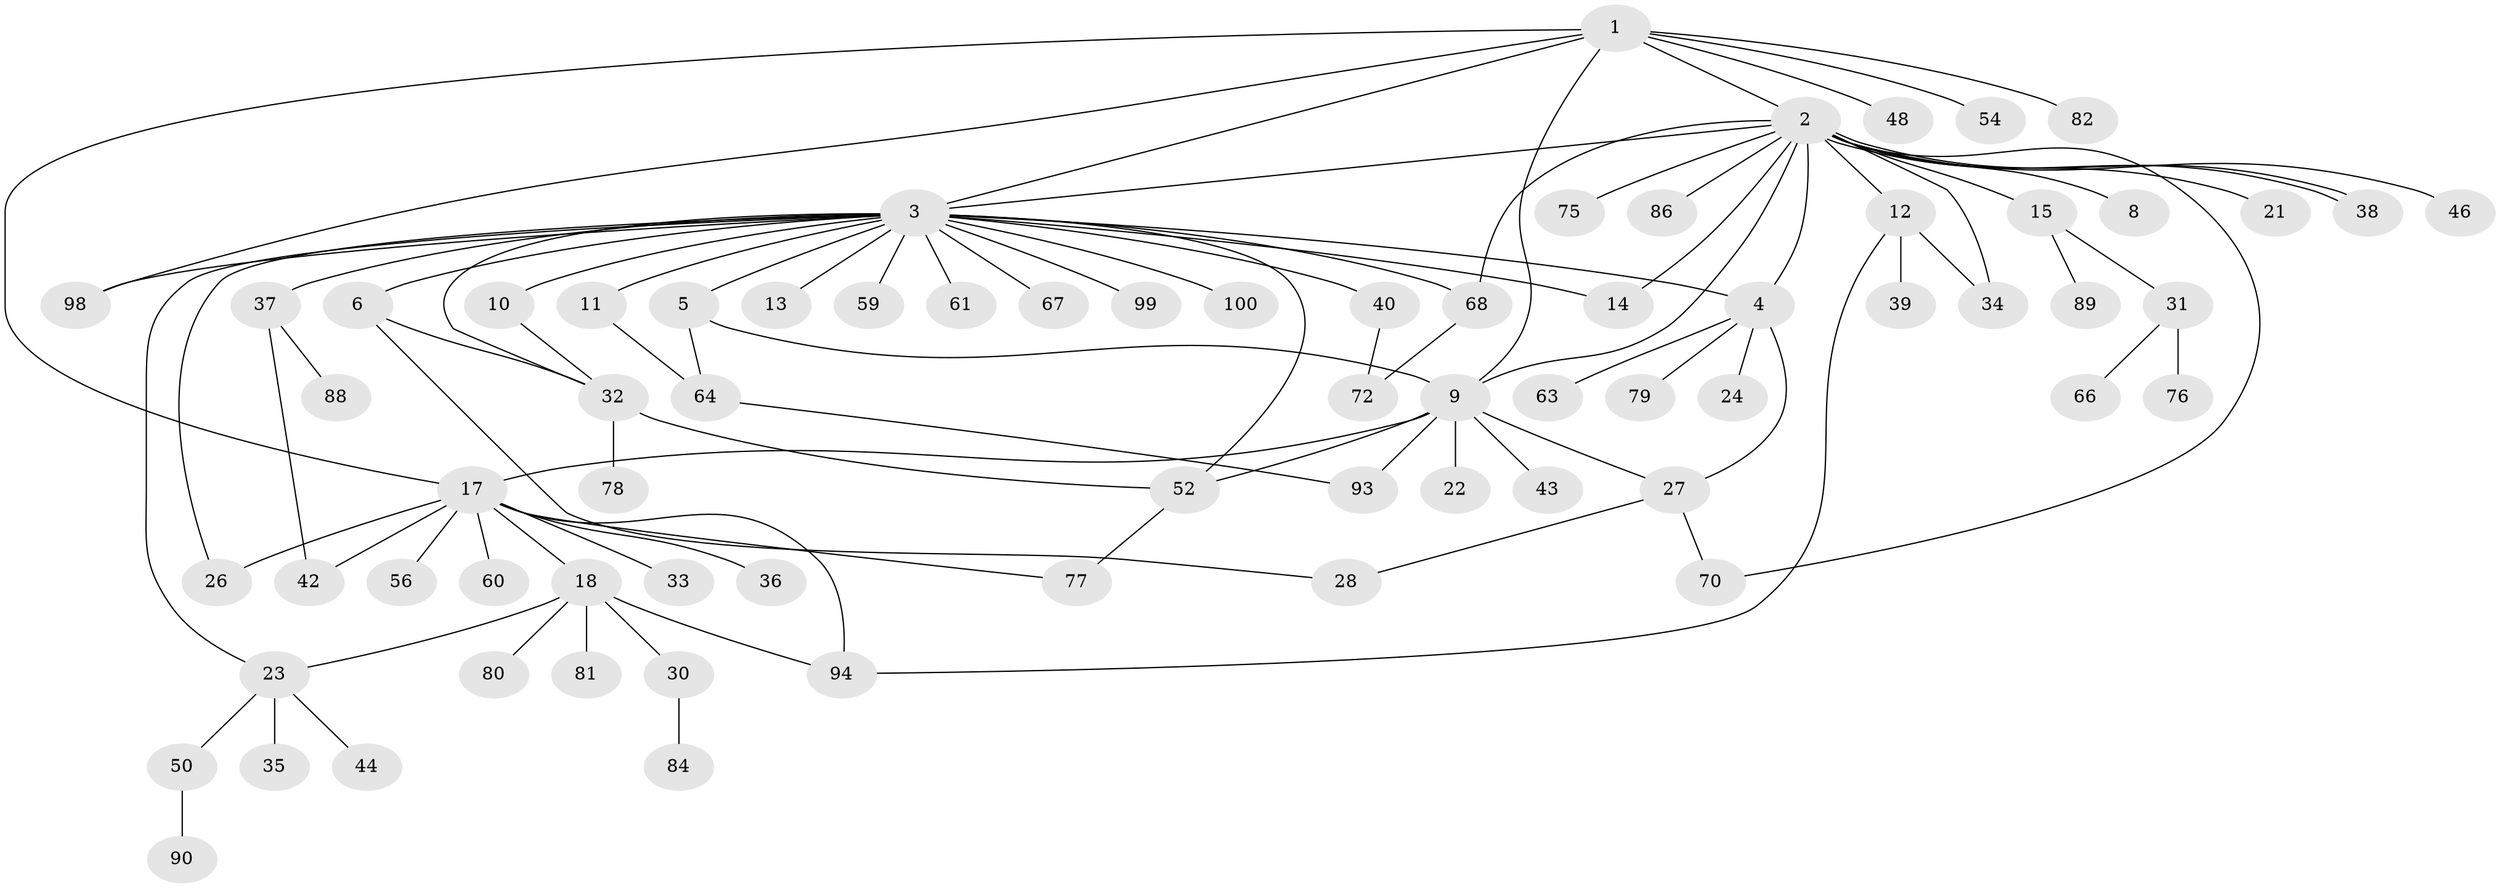 // original degree distribution, {9: 0.01, 14: 0.01, 21: 0.01, 7: 0.01, 4: 0.08, 1: 0.5, 8: 0.01, 2: 0.21, 3: 0.1, 5: 0.03, 12: 0.01, 6: 0.02}
// Generated by graph-tools (version 1.1) at 2025/38/02/21/25 10:38:53]
// undirected, 71 vertices, 96 edges
graph export_dot {
graph [start="1"]
  node [color=gray90,style=filled];
  1 [super="+41"];
  2 [super="+20"];
  3 [super="+58"];
  4 [super="+85"];
  5 [super="+7"];
  6 [super="+87"];
  8;
  9 [super="+25"];
  10;
  11 [super="+16"];
  12 [super="+83"];
  13;
  14 [super="+19"];
  15 [super="+96"];
  17 [super="+47"];
  18 [super="+71"];
  21;
  22 [super="+73"];
  23 [super="+49"];
  24;
  26;
  27;
  28 [super="+29"];
  30 [super="+53"];
  31 [super="+62"];
  32 [super="+45"];
  33;
  34 [super="+92"];
  35;
  36;
  37;
  38 [super="+51"];
  39 [super="+74"];
  40;
  42 [super="+97"];
  43;
  44;
  46;
  48 [super="+57"];
  50 [super="+65"];
  52 [super="+55"];
  54;
  56;
  59;
  60;
  61;
  63;
  64 [super="+69"];
  66;
  67;
  68;
  70 [super="+91"];
  72;
  75;
  76;
  77;
  78;
  79;
  80;
  81;
  82;
  84;
  86;
  88;
  89;
  90;
  93 [super="+95"];
  94;
  98;
  99;
  100;
  1 -- 2;
  1 -- 3;
  1 -- 17;
  1 -- 48;
  1 -- 54;
  1 -- 82;
  1 -- 98;
  1 -- 9;
  2 -- 4;
  2 -- 8;
  2 -- 9;
  2 -- 12;
  2 -- 15;
  2 -- 38;
  2 -- 38;
  2 -- 46;
  2 -- 68;
  2 -- 75;
  2 -- 3;
  2 -- 34;
  2 -- 21;
  2 -- 86;
  2 -- 70;
  2 -- 14;
  3 -- 4;
  3 -- 5;
  3 -- 6;
  3 -- 10;
  3 -- 11;
  3 -- 13;
  3 -- 14;
  3 -- 23;
  3 -- 26;
  3 -- 37;
  3 -- 40;
  3 -- 59;
  3 -- 61;
  3 -- 67;
  3 -- 68;
  3 -- 98;
  3 -- 99;
  3 -- 100;
  3 -- 32;
  3 -- 52;
  4 -- 24;
  4 -- 27;
  4 -- 63;
  4 -- 79;
  5 -- 9;
  5 -- 64;
  6 -- 28;
  6 -- 32;
  9 -- 22;
  9 -- 27;
  9 -- 43;
  9 -- 93 [weight=2];
  9 -- 52;
  9 -- 17;
  10 -- 32;
  11 -- 64;
  12 -- 34;
  12 -- 39;
  12 -- 94;
  15 -- 31;
  15 -- 89;
  17 -- 18;
  17 -- 26;
  17 -- 33;
  17 -- 36;
  17 -- 42;
  17 -- 56;
  17 -- 60;
  17 -- 77;
  17 -- 94;
  18 -- 30;
  18 -- 80;
  18 -- 81;
  18 -- 94;
  18 -- 23;
  23 -- 35;
  23 -- 44;
  23 -- 50;
  27 -- 70;
  27 -- 28;
  30 -- 84;
  31 -- 66;
  31 -- 76;
  32 -- 52;
  32 -- 78;
  37 -- 42;
  37 -- 88;
  40 -- 72;
  50 -- 90;
  52 -- 77;
  64 -- 93;
  68 -- 72;
}
